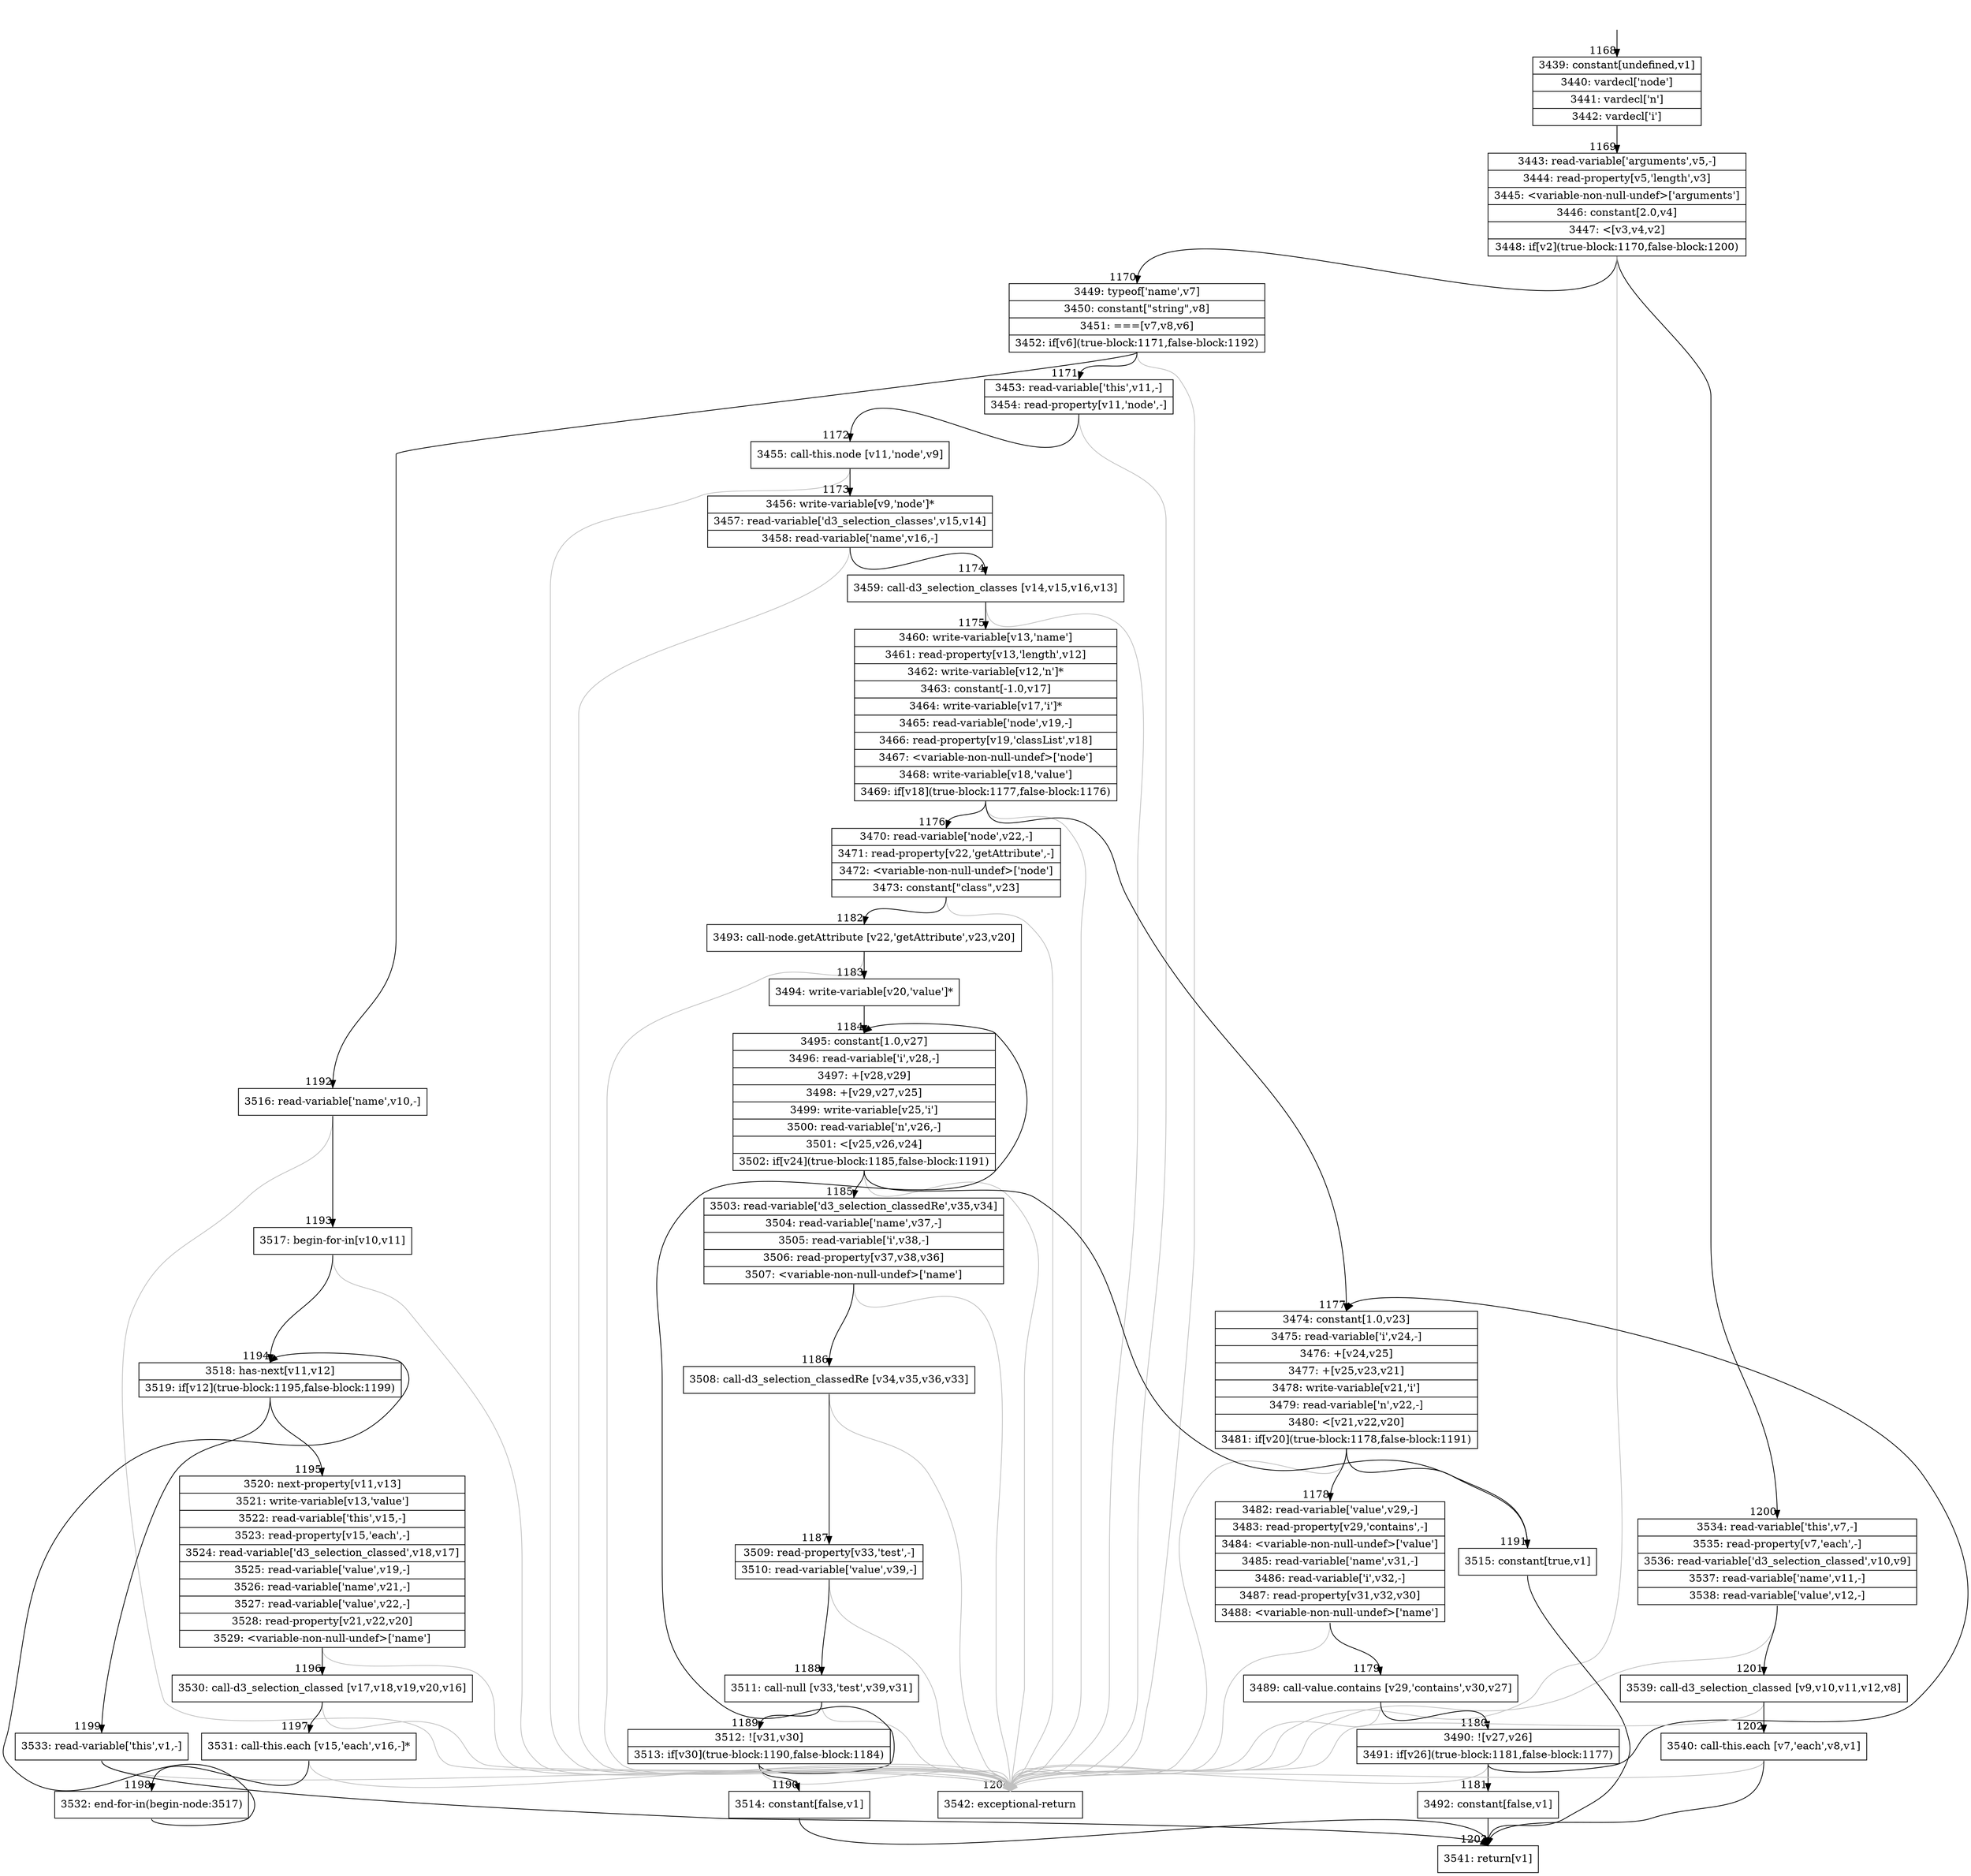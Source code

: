 digraph {
rankdir="TD"
BB_entry116[shape=none,label=""];
BB_entry116 -> BB1168 [tailport=s, headport=n, headlabel="    1168"]
BB1168 [shape=record label="{3439: constant[undefined,v1]|3440: vardecl['node']|3441: vardecl['n']|3442: vardecl['i']}" ] 
BB1168 -> BB1169 [tailport=s, headport=n, headlabel="      1169"]
BB1169 [shape=record label="{3443: read-variable['arguments',v5,-]|3444: read-property[v5,'length',v3]|3445: \<variable-non-null-undef\>['arguments']|3446: constant[2.0,v4]|3447: \<[v3,v4,v2]|3448: if[v2](true-block:1170,false-block:1200)}" ] 
BB1169 -> BB1170 [tailport=s, headport=n, headlabel="      1170"]
BB1169 -> BB1200 [tailport=s, headport=n, headlabel="      1200"]
BB1169 -> BB1204 [tailport=s, headport=n, color=gray, headlabel="      1204"]
BB1170 [shape=record label="{3449: typeof['name',v7]|3450: constant[\"string\",v8]|3451: ===[v7,v8,v6]|3452: if[v6](true-block:1171,false-block:1192)}" ] 
BB1170 -> BB1171 [tailport=s, headport=n, headlabel="      1171"]
BB1170 -> BB1192 [tailport=s, headport=n, headlabel="      1192"]
BB1170 -> BB1204 [tailport=s, headport=n, color=gray]
BB1171 [shape=record label="{3453: read-variable['this',v11,-]|3454: read-property[v11,'node',-]}" ] 
BB1171 -> BB1172 [tailport=s, headport=n, headlabel="      1172"]
BB1171 -> BB1204 [tailport=s, headport=n, color=gray]
BB1172 [shape=record label="{3455: call-this.node [v11,'node',v9]}" ] 
BB1172 -> BB1173 [tailport=s, headport=n, headlabel="      1173"]
BB1172 -> BB1204 [tailport=s, headport=n, color=gray]
BB1173 [shape=record label="{3456: write-variable[v9,'node']*|3457: read-variable['d3_selection_classes',v15,v14]|3458: read-variable['name',v16,-]}" ] 
BB1173 -> BB1174 [tailport=s, headport=n, headlabel="      1174"]
BB1173 -> BB1204 [tailport=s, headport=n, color=gray]
BB1174 [shape=record label="{3459: call-d3_selection_classes [v14,v15,v16,v13]}" ] 
BB1174 -> BB1175 [tailport=s, headport=n, headlabel="      1175"]
BB1174 -> BB1204 [tailport=s, headport=n, color=gray]
BB1175 [shape=record label="{3460: write-variable[v13,'name']|3461: read-property[v13,'length',v12]|3462: write-variable[v12,'n']*|3463: constant[-1.0,v17]|3464: write-variable[v17,'i']*|3465: read-variable['node',v19,-]|3466: read-property[v19,'classList',v18]|3467: \<variable-non-null-undef\>['node']|3468: write-variable[v18,'value']|3469: if[v18](true-block:1177,false-block:1176)}" ] 
BB1175 -> BB1177 [tailport=s, headport=n, headlabel="      1177"]
BB1175 -> BB1176 [tailport=s, headport=n, headlabel="      1176"]
BB1175 -> BB1204 [tailport=s, headport=n, color=gray]
BB1176 [shape=record label="{3470: read-variable['node',v22,-]|3471: read-property[v22,'getAttribute',-]|3472: \<variable-non-null-undef\>['node']|3473: constant[\"class\",v23]}" ] 
BB1176 -> BB1182 [tailport=s, headport=n, headlabel="      1182"]
BB1176 -> BB1204 [tailport=s, headport=n, color=gray]
BB1177 [shape=record label="{3474: constant[1.0,v23]|3475: read-variable['i',v24,-]|3476: +[v24,v25]|3477: +[v25,v23,v21]|3478: write-variable[v21,'i']|3479: read-variable['n',v22,-]|3480: \<[v21,v22,v20]|3481: if[v20](true-block:1178,false-block:1191)}" ] 
BB1177 -> BB1178 [tailport=s, headport=n, headlabel="      1178"]
BB1177 -> BB1191 [tailport=s, headport=n, headlabel="      1191"]
BB1177 -> BB1204 [tailport=s, headport=n, color=gray]
BB1178 [shape=record label="{3482: read-variable['value',v29,-]|3483: read-property[v29,'contains',-]|3484: \<variable-non-null-undef\>['value']|3485: read-variable['name',v31,-]|3486: read-variable['i',v32,-]|3487: read-property[v31,v32,v30]|3488: \<variable-non-null-undef\>['name']}" ] 
BB1178 -> BB1179 [tailport=s, headport=n, headlabel="      1179"]
BB1178 -> BB1204 [tailport=s, headport=n, color=gray]
BB1179 [shape=record label="{3489: call-value.contains [v29,'contains',v30,v27]}" ] 
BB1179 -> BB1180 [tailport=s, headport=n, headlabel="      1180"]
BB1179 -> BB1204 [tailport=s, headport=n, color=gray]
BB1180 [shape=record label="{3490: ![v27,v26]|3491: if[v26](true-block:1181,false-block:1177)}" ] 
BB1180 -> BB1181 [tailport=s, headport=n, headlabel="      1181"]
BB1180 -> BB1177 [tailport=s, headport=n]
BB1180 -> BB1204 [tailport=s, headport=n, color=gray]
BB1181 [shape=record label="{3492: constant[false,v1]}" ] 
BB1181 -> BB1203 [tailport=s, headport=n, headlabel="      1203"]
BB1182 [shape=record label="{3493: call-node.getAttribute [v22,'getAttribute',v23,v20]}" ] 
BB1182 -> BB1183 [tailport=s, headport=n, headlabel="      1183"]
BB1182 -> BB1204 [tailport=s, headport=n, color=gray]
BB1183 [shape=record label="{3494: write-variable[v20,'value']*}" ] 
BB1183 -> BB1184 [tailport=s, headport=n, headlabel="      1184"]
BB1184 [shape=record label="{3495: constant[1.0,v27]|3496: read-variable['i',v28,-]|3497: +[v28,v29]|3498: +[v29,v27,v25]|3499: write-variable[v25,'i']|3500: read-variable['n',v26,-]|3501: \<[v25,v26,v24]|3502: if[v24](true-block:1185,false-block:1191)}" ] 
BB1184 -> BB1185 [tailport=s, headport=n, headlabel="      1185"]
BB1184 -> BB1191 [tailport=s, headport=n]
BB1184 -> BB1204 [tailport=s, headport=n, color=gray]
BB1185 [shape=record label="{3503: read-variable['d3_selection_classedRe',v35,v34]|3504: read-variable['name',v37,-]|3505: read-variable['i',v38,-]|3506: read-property[v37,v38,v36]|3507: \<variable-non-null-undef\>['name']}" ] 
BB1185 -> BB1186 [tailport=s, headport=n, headlabel="      1186"]
BB1185 -> BB1204 [tailport=s, headport=n, color=gray]
BB1186 [shape=record label="{3508: call-d3_selection_classedRe [v34,v35,v36,v33]}" ] 
BB1186 -> BB1187 [tailport=s, headport=n, headlabel="      1187"]
BB1186 -> BB1204 [tailport=s, headport=n, color=gray]
BB1187 [shape=record label="{3509: read-property[v33,'test',-]|3510: read-variable['value',v39,-]}" ] 
BB1187 -> BB1188 [tailport=s, headport=n, headlabel="      1188"]
BB1187 -> BB1204 [tailport=s, headport=n, color=gray]
BB1188 [shape=record label="{3511: call-null [v33,'test',v39,v31]}" ] 
BB1188 -> BB1189 [tailport=s, headport=n, headlabel="      1189"]
BB1188 -> BB1204 [tailport=s, headport=n, color=gray]
BB1189 [shape=record label="{3512: ![v31,v30]|3513: if[v30](true-block:1190,false-block:1184)}" ] 
BB1189 -> BB1190 [tailport=s, headport=n, headlabel="      1190"]
BB1189 -> BB1184 [tailport=s, headport=n]
BB1189 -> BB1204 [tailport=s, headport=n, color=gray]
BB1190 [shape=record label="{3514: constant[false,v1]}" ] 
BB1190 -> BB1203 [tailport=s, headport=n]
BB1191 [shape=record label="{3515: constant[true,v1]}" ] 
BB1191 -> BB1203 [tailport=s, headport=n]
BB1192 [shape=record label="{3516: read-variable['name',v10,-]}" ] 
BB1192 -> BB1193 [tailport=s, headport=n, headlabel="      1193"]
BB1192 -> BB1204 [tailport=s, headport=n, color=gray]
BB1193 [shape=record label="{3517: begin-for-in[v10,v11]}" ] 
BB1193 -> BB1194 [tailport=s, headport=n, headlabel="      1194"]
BB1193 -> BB1204 [tailport=s, headport=n, color=gray]
BB1194 [shape=record label="{3518: has-next[v11,v12]|3519: if[v12](true-block:1195,false-block:1199)}" ] 
BB1194 -> BB1195 [tailport=s, headport=n, headlabel="      1195"]
BB1194 -> BB1199 [tailport=s, headport=n, headlabel="      1199"]
BB1195 [shape=record label="{3520: next-property[v11,v13]|3521: write-variable[v13,'value']|3522: read-variable['this',v15,-]|3523: read-property[v15,'each',-]|3524: read-variable['d3_selection_classed',v18,v17]|3525: read-variable['value',v19,-]|3526: read-variable['name',v21,-]|3527: read-variable['value',v22,-]|3528: read-property[v21,v22,v20]|3529: \<variable-non-null-undef\>['name']}" ] 
BB1195 -> BB1196 [tailport=s, headport=n, headlabel="      1196"]
BB1195 -> BB1204 [tailport=s, headport=n, color=gray]
BB1196 [shape=record label="{3530: call-d3_selection_classed [v17,v18,v19,v20,v16]}" ] 
BB1196 -> BB1197 [tailport=s, headport=n, headlabel="      1197"]
BB1196 -> BB1204 [tailport=s, headport=n, color=gray]
BB1197 [shape=record label="{3531: call-this.each [v15,'each',v16,-]*}" ] 
BB1197 -> BB1198 [tailport=s, headport=n, headlabel="      1198"]
BB1197 -> BB1204 [tailport=s, headport=n, color=gray]
BB1198 [shape=record label="{3532: end-for-in(begin-node:3517)}" ] 
BB1198 -> BB1194 [tailport=s, headport=n]
BB1199 [shape=record label="{3533: read-variable['this',v1,-]}" ] 
BB1199 -> BB1203 [tailport=s, headport=n]
BB1199 -> BB1204 [tailport=s, headport=n, color=gray]
BB1200 [shape=record label="{3534: read-variable['this',v7,-]|3535: read-property[v7,'each',-]|3536: read-variable['d3_selection_classed',v10,v9]|3537: read-variable['name',v11,-]|3538: read-variable['value',v12,-]}" ] 
BB1200 -> BB1201 [tailport=s, headport=n, headlabel="      1201"]
BB1200 -> BB1204 [tailport=s, headport=n, color=gray]
BB1201 [shape=record label="{3539: call-d3_selection_classed [v9,v10,v11,v12,v8]}" ] 
BB1201 -> BB1202 [tailport=s, headport=n, headlabel="      1202"]
BB1201 -> BB1204 [tailport=s, headport=n, color=gray]
BB1202 [shape=record label="{3540: call-this.each [v7,'each',v8,v1]}" ] 
BB1202 -> BB1203 [tailport=s, headport=n]
BB1202 -> BB1204 [tailport=s, headport=n, color=gray]
BB1203 [shape=record label="{3541: return[v1]}" ] 
BB1204 [shape=record label="{3542: exceptional-return}" ] 
//#$~ 698
}
